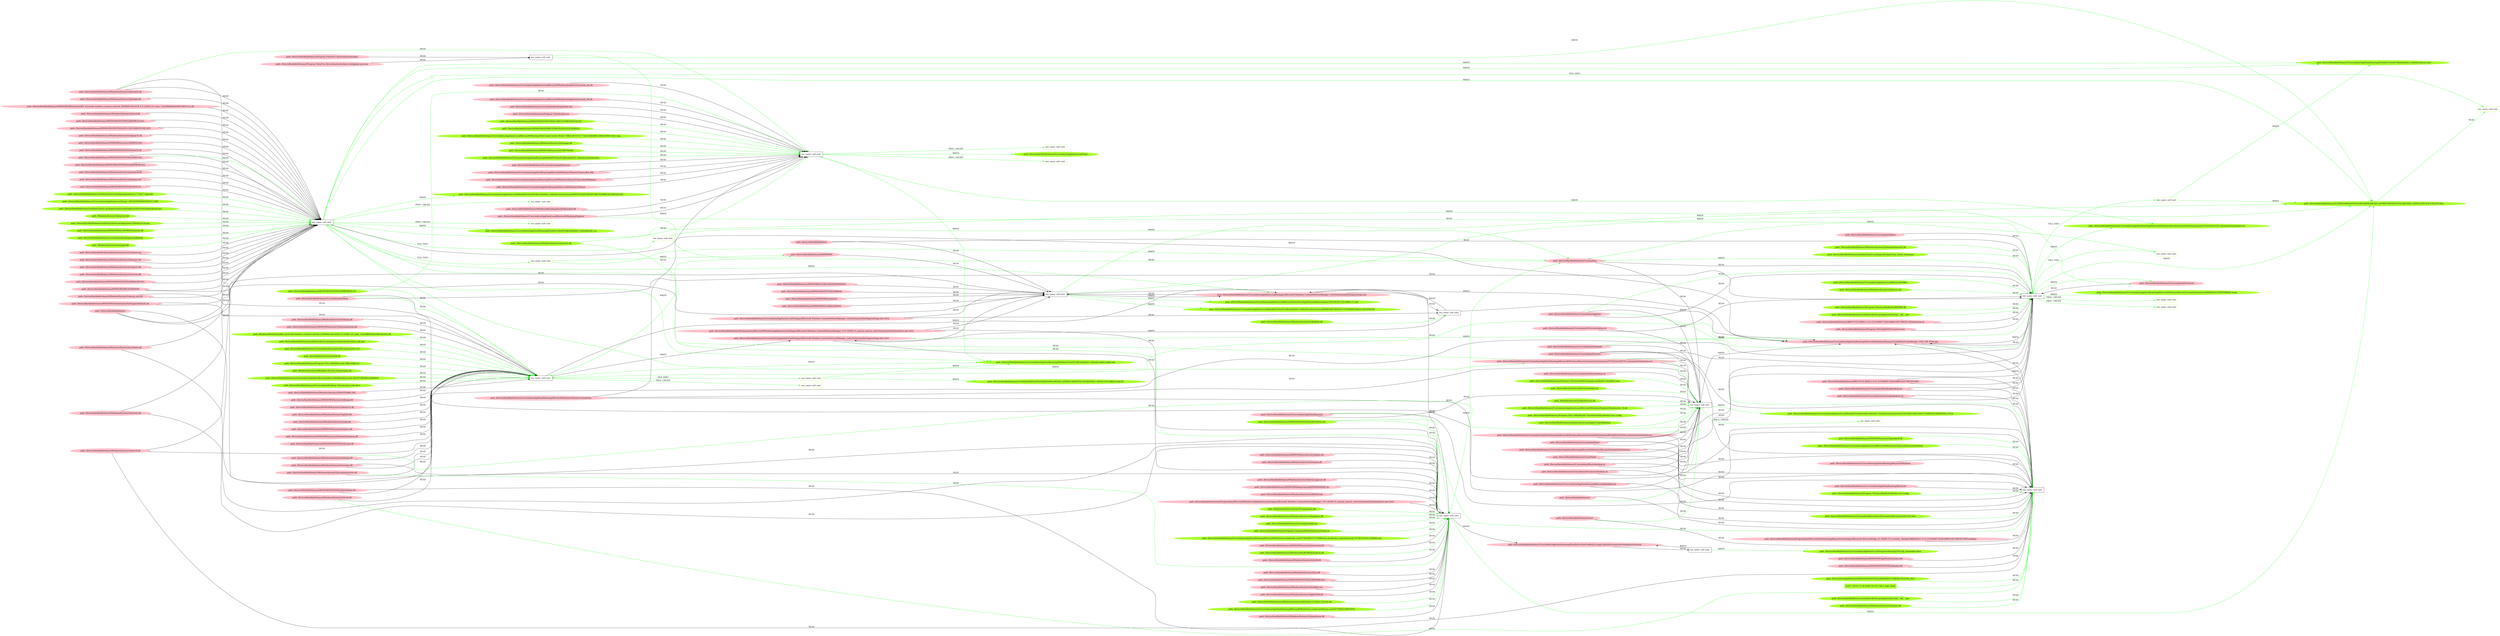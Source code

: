 digraph {
	rankdir=LR
	115 [label="exe_name: null cmd: " color=black shape=box style=solid]
	374 [label="exe_name: null cmd: " color=greenyellow shape=box style=solid]
	115 -> 374 [label=FILE_EXEC color=green]
	99 [label="exe_name: null cmd: " color=black shape=box style=solid]
	408 [label="exe_name: null cmd: " color=greenyellow shape=box style=solid]
	99 -> 408 [label=FILE_EXEC color=green]
	99 [label="exe_name: null cmd: " color=black shape=box style=solid]
	416 [label="exe_name: null cmd: " color=greenyellow shape=box style=solid]
	99 -> 416 [label=FILE_EXEC color=green]
	99 [label="exe_name: null cmd: " color=black shape=box style=solid]
	427 [label="exe_name: null cmd: " color=greenyellow shape=box style=solid]
	99 -> 427 [label=FILE_EXEC color=green]
	100 [label="exe_name: null cmd: " color=black shape=box style=solid]
	457 [label="exe_name: null cmd: " color=greenyellow shape=box style=solid]
	100 -> 457 [label=FILE_EXEC color=green]
	100 [label="exe_name: null cmd: " color=black shape=box style=solid]
	463 [label="exe_name: null cmd: " color=greenyellow shape=box style=solid]
	100 -> 463 [label=FILE_EXEC color=green]
	323 [label="path: /Device/HarddiskVolume2/Users/admin/AppData/Roaming/Mozilla/Firefox/Profiles/j1y1apqs.default/sessionstore-backups/recovery.js" color=pink shape=oval style=filled]
	128 [label="exe_name: null cmd: " color=black shape=box style=solid]
	323 -> 128 [label=READ color=black]
	128 [label="exe_name: null cmd: " color=black shape=box style=solid]
	323 [label="path: /Device/HarddiskVolume2/Users/admin/AppData/Roaming/Mozilla/Firefox/Profiles/j1y1apqs.default/sessionstore-backups/recovery.js" color=pink shape=oval style=filled]
	128 -> 323 [label=WRITE color=black]
	97 [label="exe_name: null cmd: " color=black shape=box style=solid]
	323 [label="path: /Device/HarddiskVolume2/Users/admin/AppData/Roaming/Mozilla/Firefox/Profiles/j1y1apqs.default/sessionstore-backups/recovery.js" color=pink shape=oval style=filled]
	97 -> 323 [label=WRITE color=black]
	78 [label="path: /Device/HarddiskVolume2/Program Files/Five Directions/Acuity/data" color=pink shape=oval style=filled]
	113 [label="exe_name: null cmd: " color=black shape=box style=solid]
	78 -> 113 [label=READ color=black]
	76 [label="path: /Device/HarddiskVolume2/Program Files/Five Directions/Acuity/data/.winlogbeat.yml.new" color=pink shape=oval style=filled]
	113 [label="exe_name: null cmd: " color=black shape=box style=solid]
	76 -> 113 [label=READ color=black]
	300 [label="path: /Device/HarddiskVolume2/Users/admin/AppData/Roaming/Microsoft/Windows/Themes/CachedFiles/CachedImage_1024_768_POS4.jpg" color=pink shape=oval style=filled]
	115 [label="exe_name: null cmd: " color=black shape=box style=solid]
	300 -> 115 [label=READ color=green]
	83 [label="path: /Device/HarddiskVolume2/Users/admin/AppData/Roaming/Microsoft/Windows/Themes/Transcoded_000" color=pink shape=oval style=filled]
	0 [label="exe_name: null cmd: " color=black shape=box style=solid]
	83 -> 0 [label=READ color=black]
	34 [label="path: /Device/HarddiskVolume2/Users/admin/AppData/Roaming/Microsoft/Windows/Themes/TranscodedWallpaper" color=pink shape=oval style=filled]
	0 [label="exe_name: null cmd: " color=black shape=box style=solid]
	34 -> 0 [label=READ color=black]
	326 [label="path: /Device/HarddiskVolume2/Users/admin/AppData/Roaming/Microsoft/Windows/Themes" color=pink shape=oval style=filled]
	0 [label="exe_name: null cmd: " color=black shape=box style=solid]
	326 -> 0 [label=READ color=black]
	193 [label="path: /Device/HarddiskVolume2/Users/admin/AppData" color=pink shape=oval style=filled]
	100 [label="exe_name: null cmd: " color=black shape=box style=solid]
	193 -> 100 [label=READ color=black]
	193 [label="path: /Device/HarddiskVolume2/Users/admin/AppData" color=pink shape=oval style=filled]
	100 [label="exe_name: null cmd: " color=black shape=box style=solid]
	193 -> 100 [label=READ color=green]
	297 [label="path: /Device/HarddiskVolume2/Users/admin" color=pink shape=oval style=filled]
	100 [label="exe_name: null cmd: " color=black shape=box style=solid]
	297 -> 100 [label=READ color=black]
	297 [label="path: /Device/HarddiskVolume2/Users/admin" color=pink shape=oval style=filled]
	115 [label="exe_name: null cmd: " color=black shape=box style=solid]
	297 -> 115 [label=READ color=green]
	285 [label="path: /Device/HarddiskVolume2/Windows/Branding/BaseBrd/basebrd.dll" color=pink shape=oval style=filled]
	0 [label="exe_name: null cmd: " color=black shape=box style=solid]
	285 -> 0 [label=READ color=black]
	205 [label="path: /Device/HarddiskVolume2/$RECYCLE.BIN/S-1-5-21-231540947-922634896-4161786520-1004" color=pink shape=oval style=filled]
	100 [label="exe_name: null cmd: " color=black shape=box style=solid]
	205 -> 100 [label=READ color=black]
	245 [label="path: /Device/HarddiskVolume2/$RECYCLE.BIN/S-1-5-21-231540947-922634896-4161786520-1004/desktop.ini" color=pink shape=oval style=filled]
	100 [label="exe_name: null cmd: " color=black shape=box style=solid]
	245 -> 100 [label=READ color=black]
	300 [label="path: /Device/HarddiskVolume2/Users/admin/AppData/Roaming/Microsoft/Windows/Themes/CachedFiles/CachedImage_1024_768_POS4.jpg" color=pink shape=oval style=filled]
	100 [label="exe_name: null cmd: " color=black shape=box style=solid]
	300 -> 100 [label=READ color=black]
	196 [label="path: /Device/HarddiskVolume2/Users/admin/AppData/Roaming/Microsoft/Windows/Recent/AutomaticDestinations/f01b4d95cf55d32a.automaticDestinations-ms" color=pink shape=oval style=filled]
	100 [label="exe_name: null cmd: " color=black shape=box style=solid]
	196 -> 100 [label=READ color=black]
	337 [label="path: /Device/HarddiskVolume2/Program Files/TightVNC/tvnserver.exe" color=pink shape=oval style=filled]
	100 [label="exe_name: null cmd: " color=black shape=box style=solid]
	337 -> 100 [label=READ color=black]
	100 [label="exe_name: null cmd: " color=black shape=box style=solid]
	300 [label="path: /Device/HarddiskVolume2/Users/admin/AppData/Roaming/Microsoft/Windows/Themes/CachedFiles/CachedImage_1024_768_POS4.jpg" color=pink shape=oval style=filled]
	100 -> 300 [label=WRITE color=black]
	297 [label="path: /Device/HarddiskVolume2/Users/admin" color=pink shape=oval style=filled]
	101 [label="exe_name: null cmd: " color=black shape=box style=solid]
	297 -> 101 [label=READ color=black]
	193 [label="path: /Device/HarddiskVolume2/Users/admin/AppData" color=pink shape=oval style=filled]
	101 [label="exe_name: null cmd: " color=black shape=box style=solid]
	193 -> 101 [label=READ color=black]
	290 [label="path: /Device/HarddiskVolume2/Users/admin/AppData/Roaming" color=pink shape=oval style=filled]
	101 [label="exe_name: null cmd: " color=black shape=box style=solid]
	290 -> 101 [label=READ color=black]
	253 [label="path: /Device/HarddiskVolume2/Users/admin/AppData/Roaming/Microsoft/desktop.ini" color=pink shape=oval style=filled]
	101 [label="exe_name: null cmd: " color=black shape=box style=solid]
	253 -> 101 [label=READ color=black]
	286 [label="path: /Device/HarddiskVolume2/Users/admin/AppData/Roaming/Microsoft/Windows/Themes/CachedFiles" color=pink shape=oval style=filled]
	101 [label="exe_name: null cmd: " color=black shape=box style=solid]
	286 -> 101 [label=READ color=black]
	256 [label="path: /Device/HarddiskVolume2/Users/Public" color=pink shape=oval style=filled]
	101 [label="exe_name: null cmd: " color=black shape=box style=solid]
	256 -> 101 [label=READ color=black]
	196 [label="path: /Device/HarddiskVolume2/Users/admin/AppData/Roaming/Microsoft/Windows/Recent/AutomaticDestinations/f01b4d95cf55d32a.automaticDestinations-ms" color=pink shape=oval style=filled]
	101 [label="exe_name: null cmd: " color=black shape=box style=solid]
	196 -> 101 [label=READ color=black]
	208 [label="path: /Device/HarddiskVolume2/Users/admin/AppData/Roaming/Microsoft/Windows/Recent/AutomaticDestinations" color=pink shape=oval style=filled]
	101 [label="exe_name: null cmd: " color=black shape=box style=solid]
	208 -> 101 [label=READ color=black]
	216 [label="path: /Device/HarddiskVolume2/Users/admin/Downloads" color=pink shape=oval style=filled]
	100 [label="exe_name: null cmd: " color=black shape=box style=solid]
	216 -> 100 [label=READ color=green]
	216 [label="path: /Device/HarddiskVolume2/Users/admin/Downloads" color=pink shape=oval style=filled]
	101 [label="exe_name: null cmd: " color=black shape=box style=solid]
	216 -> 101 [label=READ color=black]
	263 [label="path: /Device/HarddiskVolume2/Users/admin/Videos/desktop.ini" color=pink shape=oval style=filled]
	101 [label="exe_name: null cmd: " color=black shape=box style=solid]
	263 -> 101 [label=READ color=black]
	179 [label="path: /Device/HarddiskVolume2/Users/admin/Music" color=pink shape=oval style=filled]
	101 [label="exe_name: null cmd: " color=black shape=box style=solid]
	179 -> 101 [label=READ color=black]
	220 [label="path: /Device/HarddiskVolume2/Users/admin/Music/desktop.ini" color=pink shape=oval style=filled]
	101 [label="exe_name: null cmd: " color=black shape=box style=solid]
	220 -> 101 [label=READ color=black]
	182 [label="path: /Device/HarddiskVolume2/Users/admin/Pictures" color=pink shape=oval style=filled]
	101 [label="exe_name: null cmd: " color=black shape=box style=solid]
	182 -> 101 [label=READ color=black]
	314 [label="path: /Device/HarddiskVolume2/Users/admin/Pictures/desktop.ini" color=pink shape=oval style=filled]
	101 [label="exe_name: null cmd: " color=black shape=box style=solid]
	314 -> 101 [label=READ color=black]
	279 [label="path: /Device/HarddiskVolume2/Users/admin/Documents/desktop.ini" color=pink shape=oval style=filled]
	101 [label="exe_name: null cmd: " color=black shape=box style=solid]
	279 -> 101 [label=READ color=black]
	350 [label="path: /Device/HarddiskVolume2/Users/admin/AppData/Roaming/Microsoft/Windows/Recent/AutomaticDestinations/5f7b5f1e01b83767.automaticDestinations-ms" color=pink shape=oval style=filled]
	101 [label="exe_name: null cmd: " color=black shape=box style=solid]
	350 -> 101 [label=READ color=black]
	101 [label="exe_name: null cmd: " color=black shape=box style=solid]
	300 [label="path: /Device/HarddiskVolume2/Users/admin/AppData/Roaming/Microsoft/Windows/Themes/CachedFiles/CachedImage_1024_768_POS4.jpg" color=pink shape=oval style=filled]
	101 -> 300 [label=WRITE color=black]
	98 [label="exe_name: null cmd: " color=black shape=box style=solid]
	300 [label="path: /Device/HarddiskVolume2/Users/admin/AppData/Roaming/Microsoft/Windows/Themes/CachedFiles/CachedImage_1024_768_POS4.jpg" color=pink shape=oval style=filled]
	98 -> 300 [label=WRITE color=black]
	114 [label="path: /Device/HarddiskVolume2/ProgramData/Microsoft/Windows/AppRepository/Packages/Microsoft.MicrosoftEdge_41.16299.15.0_neutral__8wekyb3d8bbwe/S-1-5-21-231540947-922634896-4161786520-1004.pckgdep" color=pink shape=oval style=filled]
	117 [label="exe_name: null cmd: " color=black shape=box style=solid]
	114 -> 117 [label=READ color=black]
	138 [label="path: /Device/HarddiskVolume2/WINDOWS/AppPatch/sysmain.sdb" color=pink shape=oval style=filled]
	117 [label="exe_name: null cmd: " color=black shape=box style=solid]
	138 -> 117 [label=READ color=black]
	7 [label="path: /Device/HarddiskVolume2/WINDOWS/SYSTEM32/ploptin.dll" color=pink shape=oval style=filled]
	117 [label="exe_name: null cmd: " color=black shape=box style=solid]
	7 -> 117 [label=READ color=black]
	187 [label="path: /Device/HarddiskVolume2/WINDOWS/SYSTEM32/kernelbase.dll" color=pink shape=oval style=filled]
	117 [label="exe_name: null cmd: " color=black shape=box style=solid]
	187 -> 117 [label=READ color=black]
	274 [label="path: /Device/HarddiskVolume1" color=pink shape=oval style=filled]
	98 [label="exe_name: null cmd: " color=black shape=box style=solid]
	274 -> 98 [label=READ color=black]
	353 [label="path: /Device/HarddiskVolume4" color=pink shape=oval style=filled]
	98 [label="exe_name: null cmd: " color=black shape=box style=solid]
	353 -> 98 [label=READ color=black]
	175 [label="path: /Device/HarddiskVolume2/WINDOWS/system32" color=pink shape=oval style=filled]
	98 [label="exe_name: null cmd: " color=black shape=box style=solid]
	175 -> 98 [label=READ color=black]
	346 [label="path: /Device/HarddiskVolume2/WINDOWS" color=pink shape=oval style=filled]
	98 [label="exe_name: null cmd: " color=black shape=box style=solid]
	346 -> 98 [label=READ color=black]
	31 [label="path: /Device/HarddiskVolume2/Windows/System32/HOSTNAME.EXE" color=pink shape=oval style=filled]
	115 [label="exe_name: null cmd: " color=black shape=box style=solid]
	31 -> 115 [label=READ color=black]
	75 [label="path: /Device/HarddiskVolume2/WINDOWS/system32/mswsock.dll" color=pink shape=oval style=filled]
	97 [label="exe_name: null cmd: " color=black shape=box style=solid]
	75 -> 97 [label=READ color=black]
	172 [label="path: /Device/HarddiskVolume2/Windows/System32/sechost.dll" color=pink shape=oval style=filled]
	97 [label="exe_name: null cmd: " color=black shape=box style=solid]
	172 -> 97 [label=READ color=black]
	187 [label="path: /Device/HarddiskVolume2/WINDOWS/SYSTEM32/kernelbase.dll" color=pink shape=oval style=filled]
	115 [label="exe_name: null cmd: " color=black shape=box style=solid]
	187 -> 115 [label=READ color=black]
	190 [label="path: /Device/HarddiskVolume2/Windows/System32/rpcrt4.dll" color=pink shape=oval style=filled]
	115 [label="exe_name: null cmd: " color=black shape=box style=solid]
	190 -> 115 [label=READ color=black]
	235 [label="path: /Device/HarddiskVolume2/Windows/System32/kernel32.dll" color=pink shape=oval style=filled]
	97 [label="exe_name: null cmd: " color=black shape=box style=solid]
	235 -> 97 [label=READ color=black]
	342 [label="path: /Device/HarddiskVolume2/Windows/System32/ntdll.dll" color=pink shape=oval style=filled]
	97 [label="exe_name: null cmd: " color=black shape=box style=solid]
	342 -> 97 [label=READ color=black]
	53 [label="path: /Device/HarddiskVolume2/WINDOWS/System32/dnsapi.dll" color=pink shape=oval style=filled]
	115 [label="exe_name: null cmd: " color=black shape=box style=solid]
	53 -> 115 [label=READ color=black]
	60 [label="path: /Device/HarddiskVolume2/Windows/System32/nsi.dll" color=pink shape=oval style=filled]
	97 [label="exe_name: null cmd: " color=black shape=box style=solid]
	60 -> 97 [label=READ color=black]
	73 [label="path: /Device/HarddiskVolume2/WINDOWS/SYSTEM32/WINRNR.DLL" color=pink shape=oval style=filled]
	97 [label="exe_name: null cmd: " color=black shape=box style=solid]
	73 -> 97 [label=READ color=black]
	91 [label="path: /Device/HarddiskVolume2/WINDOWS/GLOBALIZATION" color=pink shape=oval style=filled]
	98 [label="exe_name: null cmd: " color=black shape=box style=solid]
	91 -> 98 [label=READ color=black]
	109 [label="path: /Device/HarddiskVolume2/WINDOWS/GLOBALIZATION/SORTING" color=pink shape=oval style=filled]
	98 [label="exe_name: null cmd: " color=black shape=box style=solid]
	109 -> 98 [label=READ color=black]
	332 [label="path: /Device/HarddiskVolume2/WINDOWS/REGISTRATION" color=pink shape=oval style=filled]
	98 [label="exe_name: null cmd: " color=black shape=box style=solid]
	332 -> 98 [label=READ color=black]
	111 [label="path: /Device/HarddiskVolume2/WINDOWS/SYSTEM32/WBEM" color=pink shape=oval style=filled]
	98 [label="exe_name: null cmd: " color=black shape=box style=solid]
	111 -> 98 [label=READ color=black]
	367 [label="path: /Device/HarddiskVolume2/WINDOWS/SYSTEM32/WBEM/EN-US" color=greenyellow shape=oval style=filled]
	115 [label="exe_name: null cmd: " color=black shape=box style=solid]
	367 -> 115 [label=READ color=green]
	37 [label="path: /Device/HarddiskVolume2/Windows/System32/tasklist.exe" color=pink shape=oval style=filled]
	97 [label="exe_name: null cmd: " color=black shape=box style=solid]
	37 -> 97 [label=READ color=black]
	172 [label="path: /Device/HarddiskVolume2/Windows/System32/sechost.dll" color=pink shape=oval style=filled]
	115 [label="exe_name: null cmd: " color=black shape=box style=solid]
	172 -> 115 [label=READ color=black]
	190 [label="path: /Device/HarddiskVolume2/Windows/System32/rpcrt4.dll" color=pink shape=oval style=filled]
	97 [label="exe_name: null cmd: " color=black shape=box style=solid]
	190 -> 97 [label=READ color=black]
	402 [label="path: /Device/HarddiskVolume2/Windows/System32/user32.dll" color=greenyellow shape=oval style=filled]
	0 [label="exe_name: null cmd: " color=black shape=box style=solid]
	402 -> 0 [label=READ color=green]
	16 [label="path: /Device/HarddiskVolume2/WINDOWS/system32/oleaut32.dll" color=pink shape=oval style=filled]
	115 [label="exe_name: null cmd: " color=black shape=box style=solid]
	16 -> 115 [label=READ color=black]
	237 [label="path: /Device/HarddiskVolume2/Windows/System32/msvcp_win.dll" color=pink shape=oval style=filled]
	115 [label="exe_name: null cmd: " color=black shape=box style=solid]
	237 -> 115 [label=READ color=black]
	267 [label="path: /Device/HarddiskVolume2/Windows/System32/gdi32full.dll" color=pink shape=oval style=filled]
	97 [label="exe_name: null cmd: " color=black shape=box style=solid]
	267 -> 97 [label=READ color=black]
	320 [label="path: /Device/HarddiskVolume2/Windows/System32/ucrtbase.dll" color=pink shape=oval style=filled]
	97 [label="exe_name: null cmd: " color=black shape=box style=solid]
	320 -> 97 [label=READ color=black]
	330 [label="path: /Device/HarddiskVolume2/Windows/System32/win32u.dll" color=pink shape=oval style=filled]
	97 [label="exe_name: null cmd: " color=black shape=box style=solid]
	330 -> 97 [label=READ color=black]
	339 [label="path: /Device/HarddiskVolume2/Windows/System32/gdi32.dll" color=pink shape=oval style=filled]
	115 [label="exe_name: null cmd: " color=black shape=box style=solid]
	339 -> 115 [label=READ color=black]
	36 [label="path: /Device/HarddiskVolume2/Windows/System32/mpr.dll" color=pink shape=oval style=filled]
	115 [label="exe_name: null cmd: " color=black shape=box style=solid]
	36 -> 115 [label=READ color=black]
	40 [label="path: /Device/HarddiskVolume2/Windows/System32/framedynos.dll" color=pink shape=oval style=filled]
	97 [label="exe_name: null cmd: " color=black shape=box style=solid]
	40 -> 97 [label=READ color=black]
	234 [label="path: /Device/HarddiskVolume2/WINDOWS/system32/combase.dll" color=pink shape=oval style=filled]
	97 [label="exe_name: null cmd: " color=black shape=box style=solid]
	234 -> 97 [label=READ color=black]
	252 [label="path: /Device/HarddiskVolume2/Windows/System32/shlwapi.dll" color=pink shape=oval style=filled]
	115 [label="exe_name: null cmd: " color=black shape=box style=solid]
	252 -> 115 [label=READ color=black]
	334 [label="path: /Device/HarddiskVolume2/Windows/System32/bcryptprimitives.dll" color=pink shape=oval style=filled]
	115 [label="exe_name: null cmd: " color=black shape=box style=solid]
	334 -> 115 [label=READ color=black]
	147 [label="path: /Device/HarddiskVolume2/Windows/System32/srvcli.dll" color=pink shape=oval style=filled]
	115 [label="exe_name: null cmd: " color=black shape=box style=solid]
	147 -> 115 [label=READ color=black]
	69 [label="path: /Device/HarddiskVolume2/WINDOWS/system32/rpcss.dll" color=pink shape=oval style=filled]
	115 [label="exe_name: null cmd: " color=black shape=box style=solid]
	69 -> 115 [label=READ color=black]
	161 [label="path: /Device/HarddiskVolume2/WINDOWS/Globalization/Sorting/sortdefault.nls" color=pink shape=oval style=filled]
	115 [label="exe_name: null cmd: " color=black shape=box style=solid]
	161 -> 115 [label=READ color=black]
	282 [label="path: /Device/HarddiskVolume2/Windows/System32/sspicli.dll" color=pink shape=oval style=filled]
	97 [label="exe_name: null cmd: " color=black shape=box style=solid]
	282 -> 97 [label=READ color=black]
	92 [label="path: /Device/HarddiskVolume2/Windows/System32/kernel.appcore.dll" color=pink shape=oval style=filled]
	97 [label="exe_name: null cmd: " color=black shape=box style=solid]
	92 -> 97 [label=READ color=black]
	5 [label="path: /Device/HarddiskVolume2/WINDOWS/system32/wbem/wbemprox.dll" color=pink shape=oval style=filled]
	115 [label="exe_name: null cmd: " color=black shape=box style=solid]
	5 -> 115 [label=READ color=black]
	33 [label="path: /Device/HarddiskVolume2/WINDOWS/SYSTEM32/bcrypt.dll" color=pink shape=oval style=filled]
	115 [label="exe_name: null cmd: " color=black shape=box style=solid]
	33 -> 115 [label=READ color=black]
	55 [label="path: /Device/HarddiskVolume2/Windows/System32/clbcatq.dll" color=pink shape=oval style=filled]
	115 [label="exe_name: null cmd: " color=black shape=box style=solid]
	55 -> 115 [label=READ color=black]
	270 [label="path: /Device/HarddiskVolume2/WINDOWS/Registration/R00000000000d.clb" color=pink shape=oval style=filled]
	97 [label="exe_name: null cmd: " color=black shape=box style=solid]
	270 -> 97 [label=READ color=black]
	8 [label="path: /Device/HarddiskVolume2/WINDOWS/system32/wbem/wmiutils.dll" color=pink shape=oval style=filled]
	115 [label="exe_name: null cmd: " color=black shape=box style=solid]
	8 -> 115 [label=READ color=black]
	343 [label="path: /Device/HarddiskVolume2/Windows/System32/WINSTA.dll" color=pink shape=oval style=filled]
	97 [label="exe_name: null cmd: " color=black shape=box style=solid]
	343 -> 97 [label=READ color=black]
	386 [label="path: /Device/HarddiskVolume2/WINDOWS/SYSTEM32/WBEM/EN-US/WMIUTILS.DLL.MUI" color=greenyellow shape=oval style=filled]
	117 [label="exe_name: null cmd: " color=black shape=box style=solid]
	386 -> 117 [label=READ color=green]
	347 [label="path: /Device/HarddiskVolume2/ProgramData/Microsoft/Windows/AppRepository/Packages/Microsoft.Windows.ContentDeliveryManager_10.0.16299.15_neutral_neutral_cw5n1h2txyewy/ActivationStore.dat.LOG1" color=pink shape=oval style=filled]
	97 [label="exe_name: null cmd: " color=black shape=box style=solid]
	347 -> 97 [label=READ color=black]
	177 [label="path: /Device/HarddiskVolume2/ProgramData/Microsoft/Windows/AppRepository/Packages/Microsoft.Windows.ContentDeliveryManager_10.0.16299.15_neutral_neutral_cw5n1h2txyewy/ActivationStore.dat.LOG2" color=pink shape=oval style=filled]
	97 [label="exe_name: null cmd: " color=black shape=box style=solid]
	177 -> 97 [label=READ color=black]
	223 [label="path: /Device/HarddiskVolume2/Users/admin/AppData/Local/Packages/Microsoft.Windows.ContentDeliveryManager_cw5n1h2txyewy/Settings/settings.dat.LOG1" color=pink shape=oval style=filled]
	97 [label="exe_name: null cmd: " color=black shape=box style=solid]
	223 -> 97 [label=READ color=black]
	163 [label="path: /Device/HarddiskVolume2/Users/admin/AppData/Local/Packages/Microsoft.Windows.ContentDeliveryManager_cw5n1h2txyewy/Settings/settings.dat" color=pink shape=oval style=filled]
	97 [label="exe_name: null cmd: " color=black shape=box style=solid]
	163 -> 97 [label=READ color=black]
	413 [label="path: /Windows/System32/esentprf.dll" color=greenyellow shape=oval style=filled]
	99 [label="exe_name: null cmd: " color=black shape=box style=solid]
	413 -> 99 [label=READ color=green]
	115 [label="exe_name: null cmd: " color=black shape=box style=solid]
	223 [label="path: /Device/HarddiskVolume2/Users/admin/AppData/Local/Packages/Microsoft.Windows.ContentDeliveryManager_cw5n1h2txyewy/Settings/settings.dat.LOG1" color=pink shape=oval style=filled]
	115 -> 223 [label=WRITE color=black]
	100 [label="exe_name: null cmd: " color=black shape=box style=solid]
	223 [label="path: /Device/HarddiskVolume2/Users/admin/AppData/Local/Packages/Microsoft.Windows.ContentDeliveryManager_cw5n1h2txyewy/Settings/settings.dat.LOG1" color=pink shape=oval style=filled]
	100 -> 223 [label=WRITE color=green]
	115 [label="exe_name: null cmd: " color=black shape=box style=solid]
	163 [label="path: /Device/HarddiskVolume2/Users/admin/AppData/Local/Packages/Microsoft.Windows.ContentDeliveryManager_cw5n1h2txyewy/Settings/settings.dat" color=pink shape=oval style=filled]
	115 -> 163 [label=WRITE color=black]
	347 [label="path: /Device/HarddiskVolume2/ProgramData/Microsoft/Windows/AppRepository/Packages/Microsoft.Windows.ContentDeliveryManager_10.0.16299.15_neutral_neutral_cw5n1h2txyewy/ActivationStore.dat.LOG1" color=pink shape=oval style=filled]
	98 [label="exe_name: null cmd: " color=black shape=box style=solid]
	347 -> 98 [label=READ color=black]
	223 [label="path: /Device/HarddiskVolume2/Users/admin/AppData/Local/Packages/Microsoft.Windows.ContentDeliveryManager_cw5n1h2txyewy/Settings/settings.dat.LOG1" color=pink shape=oval style=filled]
	98 [label="exe_name: null cmd: " color=black shape=box style=solid]
	223 -> 98 [label=READ color=black]
	98 [label="exe_name: null cmd: " color=black shape=box style=solid]
	163 [label="path: /Device/HarddiskVolume2/Users/admin/AppData/Local/Packages/Microsoft.Windows.ContentDeliveryManager_cw5n1h2txyewy/Settings/settings.dat" color=pink shape=oval style=filled]
	98 -> 163 [label=WRITE color=black]
	163 [label="path: /Device/HarddiskVolume2/Users/admin/AppData/Local/Packages/Microsoft.Windows.ContentDeliveryManager_cw5n1h2txyewy/Settings/settings.dat" color=pink shape=oval style=filled]
	98 [label="exe_name: null cmd: " color=black shape=box style=solid]
	163 -> 98 [label=READ color=black]
	248 [label="path: /Device/HarddiskVolume2/Users/admin/AppData/Local/Packages/Microsoft.Windows.ContentDeliveryManager_cw5n1h2txyewy/Settings/settings.dat.LOG2" color=pink shape=oval style=filled]
	98 [label="exe_name: null cmd: " color=black shape=box style=solid]
	248 -> 98 [label=READ color=black]
	353 [label="path: /Device/HarddiskVolume4" color=pink shape=oval style=filled]
	100 [label="exe_name: null cmd: " color=black shape=box style=solid]
	353 -> 100 [label=READ color=black]
	274 [label="path: /Device/HarddiskVolume1" color=pink shape=oval style=filled]
	100 [label="exe_name: null cmd: " color=black shape=box style=solid]
	274 -> 100 [label=READ color=black]
	116 [label="exe_name: null cmd: " color=black shape=box style=solid]
	223 [label="path: /Device/HarddiskVolume2/Users/admin/AppData/Local/Packages/Microsoft.Windows.ContentDeliveryManager_cw5n1h2txyewy/Settings/settings.dat.LOG1" color=pink shape=oval style=filled]
	116 -> 223 [label=WRITE color=black]
	116 [label="exe_name: null cmd: " color=black shape=box style=solid]
	163 [label="path: /Device/HarddiskVolume2/Users/admin/AppData/Local/Packages/Microsoft.Windows.ContentDeliveryManager_cw5n1h2txyewy/Settings/settings.dat" color=pink shape=oval style=filled]
	116 -> 163 [label=WRITE color=black]
	99 [label="exe_name: null cmd: " color=black shape=box style=solid]
	163 [label="path: /Device/HarddiskVolume2/Users/admin/AppData/Local/Packages/Microsoft.Windows.ContentDeliveryManager_cw5n1h2txyewy/Settings/settings.dat" color=pink shape=oval style=filled]
	99 -> 163 [label=WRITE color=green]
	163 [label="path: /Device/HarddiskVolume2/Users/admin/AppData/Local/Packages/Microsoft.Windows.ContentDeliveryManager_cw5n1h2txyewy/Settings/settings.dat" color=pink shape=oval style=filled]
	116 [label="exe_name: null cmd: " color=black shape=box style=solid]
	163 -> 116 [label=READ color=black]
	248 [label="path: /Device/HarddiskVolume2/Users/admin/AppData/Local/Packages/Microsoft.Windows.ContentDeliveryManager_cw5n1h2txyewy/Settings/settings.dat.LOG2" color=pink shape=oval style=filled]
	116 [label="exe_name: null cmd: " color=black shape=box style=solid]
	248 -> 116 [label=READ color=black]
	277 [label="path: /Device/HarddiskVolume2/Users/admin/Desktop" color=pink shape=oval style=filled]
	115 [label="exe_name: null cmd: " color=black shape=box style=solid]
	277 -> 115 [label=READ color=green]
	277 [label="path: /Device/HarddiskVolume2/Users/admin/Desktop" color=pink shape=oval style=filled]
	100 [label="exe_name: null cmd: " color=black shape=box style=solid]
	277 -> 100 [label=READ color=black]
	185 [label="path: /Device/HarddiskVolume2/Users/admin/Desktop/desktop.ini" color=pink shape=oval style=filled]
	100 [label="exe_name: null cmd: " color=black shape=box style=solid]
	185 -> 100 [label=READ color=black]
	199 [label="path: /Device/HarddiskVolume2/Users/admin/Downloads/desktop.ini" color=pink shape=oval style=filled]
	100 [label="exe_name: null cmd: " color=black shape=box style=solid]
	199 -> 100 [label=READ color=black]
	158 [label="path: /Device/HarddiskVolume2/Users/admin/Videos" color=pink shape=oval style=filled]
	100 [label="exe_name: null cmd: " color=black shape=box style=solid]
	158 -> 100 [label=READ color=black]
	179 [label="path: /Device/HarddiskVolume2/Users/admin/Music" color=pink shape=oval style=filled]
	100 [label="exe_name: null cmd: " color=black shape=box style=solid]
	179 -> 100 [label=READ color=black]
	182 [label="path: /Device/HarddiskVolume2/Users/admin/Pictures" color=pink shape=oval style=filled]
	100 [label="exe_name: null cmd: " color=black shape=box style=solid]
	182 -> 100 [label=READ color=black]
	314 [label="path: /Device/HarddiskVolume2/Users/admin/Pictures/desktop.ini" color=pink shape=oval style=filled]
	100 [label="exe_name: null cmd: " color=black shape=box style=solid]
	314 -> 100 [label=READ color=black]
	219 [label="path: /Device/HarddiskVolume2/Users/admin/Documents" color=pink shape=oval style=filled]
	100 [label="exe_name: null cmd: " color=black shape=box style=solid]
	219 -> 100 [label=READ color=black]
	134 [label="path: /Device/HarddiskVolume2/windows/system32/consent.exe" color=pink shape=oval style=filled]
	99 [label="exe_name: null cmd: " color=black shape=box style=solid]
	134 -> 99 [label=READ color=black]
	235 [label="path: /Device/HarddiskVolume2/Windows/System32/kernel32.dll" color=pink shape=oval style=filled]
	99 [label="exe_name: null cmd: " color=black shape=box style=solid]
	235 -> 99 [label=READ color=black]
	237 [label="path: /Device/HarddiskVolume2/Windows/System32/msvcp_win.dll" color=pink shape=oval style=filled]
	99 [label="exe_name: null cmd: " color=black shape=box style=solid]
	237 -> 99 [label=READ color=black]
	320 [label="path: /Device/HarddiskVolume2/Windows/System32/ucrtbase.dll" color=pink shape=oval style=filled]
	99 [label="exe_name: null cmd: " color=black shape=box style=solid]
	320 -> 99 [label=READ color=black]
	330 [label="path: /Device/HarddiskVolume2/Windows/System32/win32u.dll" color=pink shape=oval style=filled]
	99 [label="exe_name: null cmd: " color=black shape=box style=solid]
	330 -> 99 [label=READ color=black]
	146 [label="path: /Device/HarddiskVolume2/Windows/System32/msasn1.dll" color=pink shape=oval style=filled]
	99 [label="exe_name: null cmd: " color=black shape=box style=solid]
	146 -> 99 [label=READ color=black]
	52 [label="path: /Device/HarddiskVolume2/Windows/System32/crypt32.dll" color=pink shape=oval style=filled]
	99 [label="exe_name: null cmd: " color=black shape=box style=solid]
	52 -> 99 [label=READ color=black]
	190 [label="path: /Device/HarddiskVolume2/Windows/System32/rpcrt4.dll" color=pink shape=oval style=filled]
	99 [label="exe_name: null cmd: " color=black shape=box style=solid]
	190 -> 99 [label=READ color=black]
	18 [label="path: /Device/HarddiskVolume2/Windows/System32/userenv.dll" color=pink shape=oval style=filled]
	99 [label="exe_name: null cmd: " color=black shape=box style=solid]
	18 -> 99 [label=READ color=black]
	2 [label="path: /Device/HarddiskVolume2/WINDOWS/SYSTEM32/WMSGAPI.DLL" color=pink shape=oval style=filled]
	99 [label="exe_name: null cmd: " color=black shape=box style=solid]
	2 -> 99 [label=READ color=black]
	150 [label="path: /Device/HarddiskVolume2/WINDOWS/SYSTEM32/AMSI.DLL" color=pink shape=oval style=filled]
	99 [label="exe_name: null cmd: " color=black shape=box style=solid]
	150 -> 99 [label=READ color=black]
	150 [label="path: /Device/HarddiskVolume2/WINDOWS/SYSTEM32/AMSI.DLL" color=pink shape=oval style=filled]
	99 [label="exe_name: null cmd: " color=black shape=box style=solid]
	150 -> 99 [label=READ color=green]
	107 [label="path: /Device/HarddiskVolume2/Windows/System32/profapi.dll" color=pink shape=oval style=filled]
	99 [label="exe_name: null cmd: " color=black shape=box style=solid]
	107 -> 99 [label=READ color=black]
	13 [label="path: /Device/HarddiskVolume2/WINDOWS/WinSxS/amd64_microsoft.windows.common-controls_6595b64144ccf1df_6.0.16299.125_none_15cbcf8893620c09/COMCTL32.dll" color=pink shape=oval style=filled]
	99 [label="exe_name: null cmd: " color=black shape=box style=solid]
	13 -> 99 [label=READ color=black]
	17 [label="path: /Device/HarddiskVolume2/Windows/System32/msctf.dll" color=pink shape=oval style=filled]
	99 [label="exe_name: null cmd: " color=black shape=box style=solid]
	17 -> 99 [label=READ color=black]
	39 [label="path: /Device/HarddiskVolume2/WINDOWS/SYSTEM32/MSIMG32.DLL" color=pink shape=oval style=filled]
	99 [label="exe_name: null cmd: " color=black shape=box style=solid]
	39 -> 99 [label=READ color=black]
	379 [label="path: /Device/HarddiskVolume2/WINDOWS/SYSTEM32/WTSAPI32.dll" color=greenyellow shape=oval style=filled]
	97 [label="exe_name: null cmd: " color=black shape=box style=solid]
	379 -> 97 [label=READ color=green]
	20 [label="path: /Device/HarddiskVolume2/WINDOWS/SYSTEM32/EN-US/CONSENT.EXE.MUI" color=pink shape=oval style=filled]
	99 [label="exe_name: null cmd: " color=black shape=box style=solid]
	20 -> 99 [label=READ color=black]
	54 [label="path: /Device/HarddiskVolume2/Windows/System32/cfgmgr32.dll" color=pink shape=oval style=filled]
	99 [label="exe_name: null cmd: " color=black shape=box style=solid]
	54 -> 99 [label=READ color=black]
	157 [label="path: /Device/HarddiskVolume2/WINDOWS/system32/IMM32.DLL" color=pink shape=oval style=filled]
	99 [label="exe_name: null cmd: " color=black shape=box style=solid]
	157 -> 99 [label=READ color=black]
	252 [label="path: /Device/HarddiskVolume2/Windows/System32/shlwapi.dll" color=pink shape=oval style=filled]
	101 [label="exe_name: null cmd: " color=black shape=box style=solid]
	252 -> 101 [label=READ color=green]
	356 [label="path: /Device/HarddiskVolume2/WINDOWS/SYSTEM32/ole32.dll" color=pink shape=oval style=filled]
	99 [label="exe_name: null cmd: " color=black shape=box style=solid]
	356 -> 99 [label=READ color=black]
	133 [label="path: /Device/HarddiskVolume2/WINDOWS/SYSTEM32/AMSIPROXY.DLL" color=pink shape=oval style=filled]
	99 [label="exe_name: null cmd: " color=black shape=box style=solid]
	133 -> 99 [label=READ color=black]
	153 [label="path: /Device/HarddiskVolume2/Windows/System32/powrprof.dll" color=pink shape=oval style=filled]
	99 [label="exe_name: null cmd: " color=black shape=box style=solid]
	153 -> 99 [label=READ color=black]
	161 [label="path: /Device/HarddiskVolume2/WINDOWS/Globalization/Sorting/sortdefault.nls" color=pink shape=oval style=filled]
	99 [label="exe_name: null cmd: " color=black shape=box style=solid]
	161 -> 99 [label=READ color=black]
	105 [label="path: /Device/HarddiskVolume2/Windows/System32/propsys.dll" color=pink shape=oval style=filled]
	99 [label="exe_name: null cmd: " color=black shape=box style=solid]
	105 -> 99 [label=READ color=black]
	116 [label="exe_name: null cmd: " color=black shape=box style=solid]
	300 [label="path: /Device/HarddiskVolume2/Users/admin/AppData/Roaming/Microsoft/Windows/Themes/CachedFiles/CachedImage_1024_768_POS4.jpg" color=pink shape=oval style=filled]
	116 -> 300 [label=WRITE color=black]
	81 [label="path: /Device/HarddiskVolume2/Users/admin/AppData/Local/Microsoft/Windows/Explorer" color=pink shape=oval style=filled]
	100 [label="exe_name: null cmd: " color=black shape=box style=solid]
	81 -> 100 [label=READ color=green]
	389 [label="path: /Device/HarddiskVolume2/Users/admin/AppData/Local/Microsoft/Windows/Explorer/IconCacheToDelete" color=greenyellow shape=oval style=filled]
	117 [label="exe_name: null cmd: " color=black shape=box style=solid]
	389 -> 117 [label=READ color=green]
	274 [label="path: /Device/HarddiskVolume1" color=pink shape=oval style=filled]
	99 [label="exe_name: null cmd: " color=black shape=box style=solid]
	274 -> 99 [label=READ color=black]
	332 [label="path: /Device/HarddiskVolume2/WINDOWS/REGISTRATION" color=pink shape=oval style=filled]
	99 [label="exe_name: null cmd: " color=black shape=box style=solid]
	332 -> 99 [label=READ color=black]
	57 [label="path: /Device/HarddiskVolume2/WINDOWS/SYSTEM32/EN-US" color=pink shape=oval style=filled]
	99 [label="exe_name: null cmd: " color=black shape=box style=solid]
	57 -> 99 [label=READ color=black]
	334 [label="path: /Device/HarddiskVolume2/Windows/System32/bcryptprimitives.dll" color=pink shape=oval style=filled]
	97 [label="exe_name: null cmd: " color=black shape=box style=solid]
	334 -> 97 [label=READ color=green]
	99 [label="exe_name: null cmd: " color=black shape=box style=solid]
	300 [label="path: /Device/HarddiskVolume2/Users/admin/AppData/Roaming/Microsoft/Windows/Themes/CachedFiles/CachedImage_1024_768_POS4.jpg" color=pink shape=oval style=filled]
	99 -> 300 [label=WRITE color=black]
	235 [label="path: /Device/HarddiskVolume2/Windows/System32/kernel32.dll" color=pink shape=oval style=filled]
	0 [label="exe_name: null cmd: " color=black shape=box style=solid]
	235 -> 0 [label=READ color=green]
	242 [label="path: /Device/HarddiskVolume2" color=pink shape=oval style=filled]
	117 [label="exe_name: null cmd: " color=black shape=box style=solid]
	242 -> 117 [label=READ color=black]
	272 [label="path: /Device/HarddiskVolume2/Users" color=pink shape=oval style=filled]
	117 [label="exe_name: null cmd: " color=black shape=box style=solid]
	272 -> 117 [label=READ color=black]
	253 [label="path: /Device/HarddiskVolume2/Users/admin/AppData/Roaming/Microsoft/desktop.ini" color=pink shape=oval style=filled]
	117 [label="exe_name: null cmd: " color=black shape=box style=solid]
	253 -> 117 [label=READ color=black]
	290 [label="path: /Device/HarddiskVolume2/Users/admin/AppData/Roaming" color=pink shape=oval style=filled]
	117 [label="exe_name: null cmd: " color=black shape=box style=solid]
	290 -> 117 [label=READ color=black]
	212 [label="path: /Device/HarddiskVolume2/Users/admin/AppData/Roaming/Microsoft" color=pink shape=oval style=filled]
	117 [label="exe_name: null cmd: " color=black shape=box style=solid]
	212 -> 117 [label=READ color=black]
	260 [label="path: /Device/HarddiskVolume2/Users/admin/AppData/Roaming/Microsoft/Windows" color=pink shape=oval style=filled]
	117 [label="exe_name: null cmd: " color=black shape=box style=solid]
	260 -> 117 [label=READ color=black]
	205 [label="path: /Device/HarddiskVolume2/$RECYCLE.BIN/S-1-5-21-231540947-922634896-4161786520-1004" color=pink shape=oval style=filled]
	117 [label="exe_name: null cmd: " color=black shape=box style=solid]
	205 -> 117 [label=READ color=black]
	286 [label="path: /Device/HarddiskVolume2/Users/admin/AppData/Roaming/Microsoft/Windows/Themes/CachedFiles" color=pink shape=oval style=filled]
	117 [label="exe_name: null cmd: " color=black shape=box style=solid]
	286 -> 117 [label=READ color=black]
	256 [label="path: /Device/HarddiskVolume2/Users/Public" color=pink shape=oval style=filled]
	117 [label="exe_name: null cmd: " color=black shape=box style=solid]
	256 -> 117 [label=READ color=black]
	300 [label="path: /Device/HarddiskVolume2/Users/admin/AppData/Roaming/Microsoft/Windows/Themes/CachedFiles/CachedImage_1024_768_POS4.jpg" color=pink shape=oval style=filled]
	117 [label="exe_name: null cmd: " color=black shape=box style=solid]
	300 -> 117 [label=READ color=black]
	196 [label="path: /Device/HarddiskVolume2/Users/admin/AppData/Roaming/Microsoft/Windows/Recent/AutomaticDestinations/f01b4d95cf55d32a.automaticDestinations-ms" color=pink shape=oval style=filled]
	117 [label="exe_name: null cmd: " color=black shape=box style=solid]
	196 -> 117 [label=READ color=black]
	208 [label="path: /Device/HarddiskVolume2/Users/admin/AppData/Roaming/Microsoft/Windows/Recent/AutomaticDestinations" color=pink shape=oval style=filled]
	117 [label="exe_name: null cmd: " color=black shape=box style=solid]
	208 -> 117 [label=READ color=black]
	277 [label="path: /Device/HarddiskVolume2/Users/admin/Desktop" color=pink shape=oval style=filled]
	117 [label="exe_name: null cmd: " color=black shape=box style=solid]
	277 -> 117 [label=READ color=black]
	185 [label="path: /Device/HarddiskVolume2/Users/admin/Desktop/desktop.ini" color=pink shape=oval style=filled]
	117 [label="exe_name: null cmd: " color=black shape=box style=solid]
	185 -> 117 [label=READ color=black]
	199 [label="path: /Device/HarddiskVolume2/Users/admin/Downloads/desktop.ini" color=pink shape=oval style=filled]
	117 [label="exe_name: null cmd: " color=black shape=box style=solid]
	199 -> 117 [label=READ color=black]
	179 [label="path: /Device/HarddiskVolume2/Users/admin/Music" color=pink shape=oval style=filled]
	117 [label="exe_name: null cmd: " color=black shape=box style=solid]
	179 -> 117 [label=READ color=black]
	220 [label="path: /Device/HarddiskVolume2/Users/admin/Music/desktop.ini" color=pink shape=oval style=filled]
	117 [label="exe_name: null cmd: " color=black shape=box style=solid]
	220 -> 117 [label=READ color=black]
	182 [label="path: /Device/HarddiskVolume2/Users/admin/Pictures" color=pink shape=oval style=filled]
	117 [label="exe_name: null cmd: " color=black shape=box style=solid]
	182 -> 117 [label=READ color=black]
	279 [label="path: /Device/HarddiskVolume2/Users/admin/Documents/desktop.ini" color=pink shape=oval style=filled]
	117 [label="exe_name: null cmd: " color=black shape=box style=solid]
	279 -> 117 [label=READ color=black]
	350 [label="path: /Device/HarddiskVolume2/Users/admin/AppData/Roaming/Microsoft/Windows/Recent/AutomaticDestinations/5f7b5f1e01b83767.automaticDestinations-ms" color=pink shape=oval style=filled]
	117 [label="exe_name: null cmd: " color=black shape=box style=solid]
	350 -> 117 [label=READ color=black]
	117 [label="exe_name: null cmd: " color=black shape=box style=solid]
	300 [label="path: /Device/HarddiskVolume2/Users/admin/AppData/Roaming/Microsoft/Windows/Themes/CachedFiles/CachedImage_1024_768_POS4.jpg" color=pink shape=oval style=filled]
	117 -> 300 [label=WRITE color=black]
	242 [label="path: /Device/HarddiskVolume2" color=pink shape=oval style=filled]
	101 [label="exe_name: null cmd: " color=black shape=box style=solid]
	242 -> 101 [label=READ color=green]
	483 [label="path: /Windows/System32/OpcServices.dll" color=greenyellow shape=oval style=filled]
	101 [label="exe_name: null cmd: " color=black shape=box style=solid]
	483 -> 101 [label=READ color=green]
	272 [label="path: /Device/HarddiskVolume2/Users" color=pink shape=oval style=filled]
	101 [label="exe_name: null cmd: " color=black shape=box style=solid]
	272 -> 101 [label=READ color=green]
	26 [label="path: /Device/HarddiskVolume2/Users/admin/AppData/Local" color=pink shape=oval style=filled]
	0 [label="exe_name: null cmd: " color=black shape=box style=solid]
	26 -> 0 [label=READ color=black]
	81 [label="path: /Device/HarddiskVolume2/Users/admin/AppData/Local/Microsoft/Windows/Explorer" color=pink shape=oval style=filled]
	0 [label="exe_name: null cmd: " color=black shape=box style=solid]
	81 -> 0 [label=READ color=black]
	65 [label="path: /Device/HarddiskVolume2/Users/admin/AppData/Local/Microsoft/Windows/Explorer/iconcache_idx.db" color=pink shape=oval style=filled]
	0 [label="exe_name: null cmd: " color=black shape=box style=solid]
	65 -> 0 [label=READ color=black]
	63 [label="path: /Device/HarddiskVolume2/Users/admin/AppData/Local/Microsoft/Windows/Explorer/iconcache_48.db" color=pink shape=oval style=filled]
	0 [label="exe_name: null cmd: " color=black shape=box style=solid]
	63 -> 0 [label=READ color=black]
	286 [label="path: /Device/HarddiskVolume2/Users/admin/AppData/Roaming/Microsoft/Windows/Themes/CachedFiles" color=pink shape=oval style=filled]
	0 [label="exe_name: null cmd: " color=black shape=box style=solid]
	286 -> 0 [label=READ color=black]
	484 [label="path: /Device/HarddiskVolume2/Users/admin/AppData/Local/Microsoft/Windows/Explorer/thumbcache_16.db" color=greenyellow shape=oval style=filled]
	101 [label="exe_name: null cmd: " color=black shape=box style=solid]
	484 -> 101 [label=READ color=green]
	80 [label="path: /Device/HarddiskVolume2/Users/admin/Desktop/firefox.lnk" color=pink shape=oval style=filled]
	0 [label="exe_name: null cmd: " color=black shape=box style=solid]
	80 -> 0 [label=READ color=black]
	82 [label="path: /Device/HarddiskVolume2/Program Files/desktop.ini" color=pink shape=oval style=filled]
	0 [label="exe_name: null cmd: " color=black shape=box style=solid]
	82 -> 0 [label=READ color=black]
	380 [label="path: /Device/HarddiskVolume2/Program Files/mozilla/firefox/firefox.exe.Config" color=greenyellow shape=oval style=filled]
	117 [label="exe_name: null cmd: " color=black shape=box style=solid]
	380 -> 117 [label=READ color=green]
	350 [label="path: /Device/HarddiskVolume2/Users/admin/AppData/Roaming/Microsoft/Windows/Recent/AutomaticDestinations/5f7b5f1e01b83767.automaticDestinations-ms" color=pink shape=oval style=filled]
	101 [label="exe_name: null cmd: " color=black shape=box style=solid]
	350 -> 101 [label=READ color=green]
	193 [label="path: /Device/HarddiskVolume2/Users/admin/AppData" color=pink shape=oval style=filled]
	117 [label="exe_name: null cmd: " color=black shape=box style=solid]
	193 -> 117 [label=READ color=green]
	0 [label="exe_name: null cmd: " color=black shape=box style=solid]
	439 [label="exe_name: null cmd: " color=greenyellow shape=box style=solid]
	0 -> 439 [label=PROC_CREATE color=green]
	290 [label="path: /Device/HarddiskVolume2/Users/admin/AppData/Roaming" color=pink shape=oval style=filled]
	97 [label="exe_name: null cmd: " color=black shape=box style=solid]
	290 -> 97 [label=READ color=green]
	395 [label="path: /Windows/System32/CoreUIComponents.dll" color=greenyellow shape=oval style=filled]
	97 [label="exe_name: null cmd: " color=black shape=box style=solid]
	395 -> 97 [label=READ color=green]
	394 [label="path: /Device/HarddiskVolume2/Windows/System32/imageres.dll" color=greenyellow shape=oval style=filled]
	97 [label="exe_name: null cmd: " color=black shape=box style=solid]
	394 -> 97 [label=READ color=green]
	468 [label="path: /Device/HarddiskVolume2/Windows/System32/uiautomationcore.dll" color=greenyellow shape=oval style=filled]
	100 [label="exe_name: null cmd: " color=black shape=box style=solid]
	468 -> 100 [label=READ color=green]
	196 [label="path: /Device/HarddiskVolume2/Users/admin/AppData/Roaming/Microsoft/Windows/Recent/AutomaticDestinations/f01b4d95cf55d32a.automaticDestinations-ms" color=pink shape=oval style=filled]
	101 [label="exe_name: null cmd: " color=black shape=box style=solid]
	196 -> 101 [label=READ color=green]
	350 [label="path: /Device/HarddiskVolume2/Users/admin/AppData/Roaming/Microsoft/Windows/Recent/AutomaticDestinations/5f7b5f1e01b83767.automaticDestinations-ms" color=pink shape=oval style=filled]
	99 [label="exe_name: null cmd: " color=black shape=box style=solid]
	350 -> 99 [label=READ color=green]
	443 [label="path: /Device/HarddiskVolume2/WINDOWS/SYSWOW64/COREUICOMPONENTS.DLL" color=greenyellow shape=oval style=filled]
	0 [label="exe_name: null cmd: " color=black shape=box style=solid]
	443 -> 0 [label=READ color=green]
	480 [label="path: /Device/HarddiskVolume2/Program Files (x86)/Mozilla Thunderbird/thunderbird.exe.Config" color=greenyellow shape=oval style=filled]
	101 [label="exe_name: null cmd: " color=black shape=box style=solid]
	480 -> 101 [label=READ color=green]
	482 [label="path: /Device/HarddiskVolume2/salt/bin/Lib/site-packages/Crypto/Random" color=greenyellow shape=oval style=filled]
	101 [label="exe_name: null cmd: " color=black shape=box style=solid]
	482 -> 101 [label=READ color=green]
	470 [label="path: /Device/HarddiskVolume2/salt/bin/Lib/site-packages/backports/ssl_match_hostname" color=greenyellow shape=oval style=filled]
	100 [label="exe_name: null cmd: " color=black shape=box style=solid]
	470 -> 100 [label=READ color=green]
	435 [label="path: /Device/HarddiskVolume2/salt/bin/Lib/site-packages/pycparser-2.17-py2.7.egg-info" color=greenyellow shape=oval style=filled]
	99 [label="exe_name: null cmd: " color=black shape=box style=solid]
	435 -> 99 [label=READ color=green]
	363 [label="path: /Windows/WinSxS/amd64_microsoft.windows.common-controls_6595b64144ccf1df_6.0.16299.125_none_15cbcf8893620c09/comctl32.dll" color=greenyellow shape=oval style=filled]
	115 [label="exe_name: null cmd: " color=black shape=box style=solid]
	363 -> 115 [label=READ color=green]
	100 [label="exe_name: null cmd: " color=black shape=box style=solid]
	451 [label="exe_name: null cmd: " color=greenyellow shape=box style=solid]
	100 -> 451 [label=PROC_CREATE color=green]
	373 [label="path: /Device/HarddiskVolume2/salt/bin/Lib/site-packages/zmq/backend/cython/_poll.pyd" color=greenyellow shape=oval style=filled]
	115 [label="exe_name: null cmd: " color=black shape=box style=solid]
	373 -> 115 [label=READ color=green]
	446 [label="path: /Device/HarddiskVolume2/WINDOWS/SERVICEPROFILES/LOCALSERVICE" color=greenyellow shape=oval style=filled]
	0 [label="exe_name: null cmd: " color=black shape=box style=solid]
	446 -> 0 [label=READ color=green]
	113 [label="exe_name: null cmd: " color=black shape=box style=solid]
	346 [label="path: /Device/HarddiskVolume2/WINDOWS" color=pink shape=oval style=filled]
	113 -> 346 [label=WRITE color=green]
	366 [label="path: /Device/HarddiskVolume2/Users/admin/Documents/Documents/2013.rtf" color=greenyellow shape=oval style=filled]
	115 [label="exe_name: null cmd: " color=black shape=box style=solid]
	366 -> 115 [label=READ color=green]
	99 [label="exe_name: null cmd: " color=black shape=box style=solid]
	362 [label="path: /Device/HarddiskVolume2/Users/admin/AppData/Roaming/Mozilla/Firefox/Profiles/lxkehh21.default/cookies.sqlite-wal" color=greenyellow shape=oval style=filled]
	99 -> 362 [label=WRITE color=green]
	461 [label="path: /Device/HarddiskVolume2/Users/admin/AppData/Local/Microsoft/Office" color=greenyellow shape=oval style=filled]
	100 [label="exe_name: null cmd: " color=black shape=box style=solid]
	461 -> 100 [label=READ color=green]
	370 [label="path: /SystemRoot/System32/ntdll.dll" color=greenyellow shape=oval style=filled]
	115 [label="exe_name: null cmd: " color=black shape=box style=solid]
	370 -> 115 [label=READ color=green]
	97 [label="exe_name: null cmd: " color=black shape=box style=solid]
	360 [label="path: /Device/HarddiskVolume2/USERS/ADMIN/APPDATA/ROAMING/MOZILLA/FIREFOX/PROFILES/LXKEHH21.DEFAULT/PLACES.SQLITE-WAL" color=greenyellow shape=oval style=filled]
	97 -> 360 [label=WRITE color=green]
	460 [label="path: /Device/HarddiskVolume2/Windows/System32/oleaccrc.dll" color=greenyellow shape=oval style=filled]
	100 [label="exe_name: null cmd: " color=black shape=box style=solid]
	460 -> 100 [label=READ color=green]
	100 [label="exe_name: null cmd: " color=black shape=box style=solid]
	456 [label="path: /Device/HarddiskVolume2/Users/admin/AppData/Roaming/Microsoft/Windows/Recent/CustomDestinations/IQK9XLK512NY95YDKB2E.temp" color=greenyellow shape=oval style=filled]
	100 -> 456 [label=WRITE color=green]
	372 [label="path: /Device/HarddiskVolume2/Program Files (x86)/Microsoft Office/Office15" color=greenyellow shape=oval style=filled]
	115 [label="exe_name: null cmd: " color=black shape=box style=solid]
	372 -> 115 [label=READ color=green]
	410 [label="path: /Device/HarddiskVolume2/Users/admin/AppData/Local/Temp/~DF02EFBABA0EEDD1E3.TMP" color=greenyellow shape=oval style=filled]
	99 [label="exe_name: null cmd: " color=black shape=box style=solid]
	410 -> 99 [label=READ color=green]
	0 [label="exe_name: null cmd: " color=black shape=box style=solid]
	441 [label="path: /Device/HarddiskVolume2/Users/admin/AppData/Local/Temp" color=greenyellow shape=oval style=filled]
	0 -> 441 [label=WRITE color=green]
	399 [label="path: /Device/HarddiskVolume2/Users/admin/disk.txt" color=greenyellow shape=oval style=filled]
	97 [label="exe_name: null cmd: " color=black shape=box style=solid]
	399 -> 97 [label=READ color=green]
	367 [label="path: /Device/HarddiskVolume2/WINDOWS/SYSTEM32/WBEM/EN-US" color=greenyellow shape=oval style=filled]
	0 [label="exe_name: null cmd: " color=black shape=box style=solid]
	367 -> 0 [label=READ color=green]
	128 [label="exe_name: null cmd: " color=black shape=box style=solid]
	450 [label="path: /Device/HarddiskVolume2/Users/admin/AppData/Local/Temp/msohtmlclip1/01/clip_themedata.thmx" color=greenyellow shape=oval style=filled]
	128 -> 450 [label=WRITE color=green]
	387 [label="path: /Device/HarddiskVolume2/Users/admin/Documents/Documents/Documents/Doc150.docx" color=greenyellow shape=oval style=filled]
	117 [label="exe_name: null cmd: " color=black shape=box style=solid]
	387 -> 117 [label=READ color=green]
	382 [label="srcIP: 128.55.12.56 dstIP: 65.213.146.1 type: None" color=greenyellow shape=box style=filled]
	117 [label="exe_name: null cmd: " color=black shape=box style=solid]
	382 -> 117 [label=READ color=green]
	147 [label="path: /Device/HarddiskVolume2/Windows/System32/srvcli.dll" color=pink shape=oval style=filled]
	117 [label="exe_name: null cmd: " color=black shape=box style=solid]
	147 -> 117 [label=READ color=green]
	98 [label="exe_name: null cmd: " color=black shape=box style=solid]
	360 [label="path: /Device/HarddiskVolume2/USERS/ADMIN/APPDATA/ROAMING/MOZILLA/FIREFOX/PROFILES/LXKEHH21.DEFAULT/PLACES.SQLITE-WAL" color=greenyellow shape=oval style=filled]
	98 -> 360 [label=WRITE color=green]
	98 [label="exe_name: null cmd: " color=black shape=box style=solid]
	407 [label="path: /Device/HarddiskVolume2/Users/darpa/AppData/Local/Microsoft/OneDrive/logs/Personal/SyncEngine-2019-05-09.1143.8064.11.aodl" color=greenyellow shape=oval style=filled]
	98 -> 407 [label=WRITE color=green]
	377 [label="path: /Windows/System32/Windows.Devices.Enumeration.dll" color=greenyellow shape=oval style=filled]
	115 [label="exe_name: null cmd: " color=black shape=box style=solid]
	377 -> 115 [label=READ color=green]
	0 [label="exe_name: null cmd: " color=black shape=box style=solid]
	436 [label="exe_name: null cmd: " color=greenyellow shape=box style=solid]
	0 -> 436 [label=PROC_CREATE color=green]
	99 [label="exe_name: null cmd: " color=black shape=box style=solid]
	412 [label="path: /Device/HarddiskVolume2/Users/admin/AppData/Roaming/Mozilla/Firefox/Profiles/lxkehh21.default/xulstore.json" color=greenyellow shape=oval style=filled]
	99 -> 412 [label=WRITE color=green]
	99 [label="exe_name: null cmd: " color=black shape=box style=solid]
	412 [label="path: /Device/HarddiskVolume2/Users/admin/AppData/Roaming/Mozilla/Firefox/Profiles/lxkehh21.default/xulstore.json" color=greenyellow shape=oval style=filled]
	99 -> 412 [label=WRITE color=green]
	361 [label="path: /Device/HarddiskVolume2/Users/admin/AppData/Roaming/Microsoft/Word/www.utm.edu307380440214968426" color=greenyellow shape=oval style=filled]
	115 [label="exe_name: null cmd: " color=black shape=box style=solid]
	361 -> 115 [label=READ color=green]
	388 [label="path: /Device/HarddiskVolume2/salt/bin/Lib/site-packages/salt/cache/__init__.pyc" color=greenyellow shape=oval style=filled]
	117 [label="exe_name: null cmd: " color=black shape=box style=solid]
	388 -> 117 [label=READ color=green]
	425 [label="path: /Device/HarddiskVolume2/salt/bin/Lib/site-packages/requests/packages/urllib3/contrib/pyopenssl.pyc" color=greenyellow shape=oval style=filled]
	99 [label="exe_name: null cmd: " color=black shape=box style=solid]
	425 -> 99 [label=READ color=green]
	100 [label="exe_name: null cmd: " color=black shape=box style=solid]
	466 [label="exe_name: null cmd: " color=greenyellow shape=box style=solid]
	100 -> 466 [label=PROC_CREATE color=green]
	474 [label="path: /Device/HarddiskVolume2/Program Files/mozilla/firefox/gmp-clearkey/0.1/manifest.json" color=greenyellow shape=oval style=filled]
	101 [label="exe_name: null cmd: " color=black shape=box style=solid]
	474 -> 101 [label=READ color=green]
	402 [label="path: /Device/HarddiskVolume2/Windows/System32/user32.dll" color=greenyellow shape=oval style=filled]
	97 [label="exe_name: null cmd: " color=black shape=box style=solid]
	402 -> 97 [label=READ color=green]
	100 [label="exe_name: null cmd: " color=black shape=box style=solid]
	219 [label="path: /Device/HarddiskVolume2/Users/admin/Documents" color=pink shape=oval style=filled]
	100 -> 219 [label=WRITE color=green]
	437 [label="path: /Device/HarddiskVolume2/Users/admin/AppData/Local/Microsoft/Windows/INetCache/Content.Word/~WRS{28331F27-7A16-450B-B615-B0A355ED1A43}.tmp" color=greenyellow shape=oval style=filled]
	0 [label="exe_name: null cmd: " color=black shape=box style=solid]
	437 -> 0 [label=READ color=green]
	99 [label="exe_name: null cmd: " color=black shape=box style=solid]
	219 [label="path: /Device/HarddiskVolume2/Users/admin/Documents" color=pink shape=oval style=filled]
	99 -> 219 [label=WRITE color=green]
	379 [label="path: /Device/HarddiskVolume2/WINDOWS/SYSTEM32/WTSAPI32.dll" color=greenyellow shape=oval style=filled]
	117 [label="exe_name: null cmd: " color=black shape=box style=solid]
	379 -> 117 [label=READ color=green]
	448 [label="path: /Device/HarddiskVolume2/Windows/System32/setupapi.dll" color=greenyellow shape=oval style=filled]
	0 [label="exe_name: null cmd: " color=black shape=box style=solid]
	448 -> 0 [label=READ color=green]
	383 [label="path: /Device/HarddiskVolume2/Windows/System32/winmm.dll" color=greenyellow shape=oval style=filled]
	117 [label="exe_name: null cmd: " color=black shape=box style=solid]
	383 -> 117 [label=READ color=green]
	462 [label="path: /Device/HarddiskVolume2/Program Files/mozilla/firefox/WINMM.dll" color=greenyellow shape=oval style=filled]
	100 [label="exe_name: null cmd: " color=black shape=box style=solid]
	462 -> 100 [label=READ color=green]
	403 [label="path: /Device/HarddiskVolume2/Program Files/mozilla/firefox/browser/omni.ja" color=greenyellow shape=oval style=filled]
	97 [label="exe_name: null cmd: " color=black shape=box style=solid]
	403 -> 97 [label=READ color=green]
	445 [label="path: /Device/HarddiskVolume2/WINDOWS/system32/CRYPTSP.dll" color=greenyellow shape=oval style=filled]
	0 [label="exe_name: null cmd: " color=black shape=box style=solid]
	445 -> 0 [label=READ color=green]
	115 [label="exe_name: null cmd: " color=black shape=box style=solid]
	362 [label="path: /Device/HarddiskVolume2/Users/admin/AppData/Roaming/Mozilla/Firefox/Profiles/lxkehh21.default/cookies.sqlite-wal" color=greenyellow shape=oval style=filled]
	115 -> 362 [label=WRITE color=green]
	457 [label="exe_name: null cmd: " color=greenyellow shape=box style=solid]
	412 [label="path: /Device/HarddiskVolume2/Users/admin/AppData/Roaming/Mozilla/Firefox/Profiles/lxkehh21.default/xulstore.json" color=greenyellow shape=oval style=filled]
	457 -> 412 [label=WRITE color=green]
	457 [label="exe_name: null cmd: " color=greenyellow shape=box style=solid]
	360 [label="path: /Device/HarddiskVolume2/USERS/ADMIN/APPDATA/ROAMING/MOZILLA/FIREFOX/PROFILES/LXKEHH21.DEFAULT/PLACES.SQLITE-WAL" color=greenyellow shape=oval style=filled]
	457 -> 360 [label=WRITE color=green]
	99 [label="exe_name: null cmd: " color=black shape=box style=solid]
	360 [label="path: /Device/HarddiskVolume2/USERS/ADMIN/APPDATA/ROAMING/MOZILLA/FIREFOX/PROFILES/LXKEHH21.DEFAULT/PLACES.SQLITE-WAL" color=greenyellow shape=oval style=filled]
	99 -> 360 [label=WRITE color=green]
	113 [label="exe_name: null cmd: " color=black shape=box style=solid]
	360 [label="path: /Device/HarddiskVolume2/USERS/ADMIN/APPDATA/ROAMING/MOZILLA/FIREFOX/PROFILES/LXKEHH21.DEFAULT/PLACES.SQLITE-WAL" color=greenyellow shape=oval style=filled]
	113 -> 360 [label=WRITE color=green]
	400 [label="path: /Device/HarddiskVolume2/Users/admin/AppData/Roaming/Microsoft/Word/www.chadwicks.com307383060337731906/www.chadwicks.com((Autosaved-307382742181122896)).asd" color=greenyellow shape=oval style=filled]
	97 [label="exe_name: null cmd: " color=black shape=box style=solid]
	400 -> 97 [label=READ color=green]
	408 [label="exe_name: null cmd: " color=greenyellow shape=box style=solid]
	297 [label="path: /Device/HarddiskVolume2/Users/admin" color=pink shape=oval style=filled]
	408 -> 297 [label=WRITE color=green]
	415 [label="path: /Windows/System32/wintrust.dll" color=greenyellow shape=oval style=filled]
	99 [label="exe_name: null cmd: " color=black shape=box style=solid]
	415 -> 99 [label=READ color=green]
	384 [label="path: /Device/HarddiskVolume2/WINDOWS/system32/psisdecd.dll" color=greenyellow shape=oval style=filled]
	117 [label="exe_name: null cmd: " color=black shape=box style=solid]
	384 -> 117 [label=READ color=green]
	463 [label="exe_name: null cmd: " color=greenyellow shape=box style=solid]
	297 [label="path: /Device/HarddiskVolume2/Users/admin" color=pink shape=oval style=filled]
	463 -> 297 [label=WRITE color=green]
	365 [label="path: /Device/HarddiskVolume2/Users/admin/Desktop/~$w.nwsource.com.docx" color=greenyellow shape=oval style=filled]
	115 [label="exe_name: null cmd: " color=black shape=box style=solid]
	365 -> 115 [label=READ color=green]
	427 [label="exe_name: null cmd: " color=greenyellow shape=box style=solid]
	346 [label="path: /Device/HarddiskVolume2/WINDOWS" color=pink shape=oval style=filled]
	427 -> 346 [label=WRITE color=green]
	427 [label="exe_name: null cmd: " color=greenyellow shape=box style=solid]
	297 [label="path: /Device/HarddiskVolume2/Users/admin" color=pink shape=oval style=filled]
	427 -> 297 [label=WRITE color=green]
	99 [label="exe_name: null cmd: " color=black shape=box style=solid]
	419 [label="exe_name: null cmd: " color=greenyellow shape=box style=solid]
	99 -> 419 [label=PROC_CREATE color=green]
	442 [label="path: /Device/HarddiskVolume2/Users/admin/AppData/Roaming/Mozilla/Firefox/Profiles/lxkehh21.default/crashes/events" color=greenyellow shape=oval style=filled]
	0 [label="exe_name: null cmd: " color=black shape=box style=solid]
	442 -> 0 [label=READ color=green]
	99 [label="exe_name: null cmd: " color=black shape=box style=solid]
	420 [label="exe_name: null cmd: " color=greenyellow shape=box style=solid]
	99 -> 420 [label=PROC_CREATE color=green]
	401 [label="path: /Device/HarddiskVolume2/Windows/SysWOW64/netapi32.dll" color=greenyellow shape=oval style=filled]
	97 [label="exe_name: null cmd: " color=black shape=box style=solid]
	401 -> 97 [label=READ color=green]
	485 [label="path: /SystemRoot/System32/drivers/volsnap.sys" color=greenyellow shape=oval style=filled]
	101 [label="exe_name: null cmd: " color=black shape=box style=solid]
	485 -> 101 [label=READ color=green]
	393 [label="path: /Device/HarddiskVolume2/Windows/System32/Windows.UI.Xaml.Controls.dll" color=greenyellow shape=oval style=filled]
	97 [label="exe_name: null cmd: " color=black shape=box style=solid]
	393 -> 97 [label=READ color=green]
	100 [label="exe_name: null cmd: " color=black shape=box style=solid]
	297 [label="path: /Device/HarddiskVolume2/Users/admin" color=pink shape=oval style=filled]
	100 -> 297 [label=WRITE color=green]
	0 [label="exe_name: null cmd: " color=black shape=box style=solid]
	447 [label="path: /Device/HarddiskVolume2/Users/admin/AppData/Roaming/Microsoft/Windows/Recent/AutomaticDestinations/a4a5324453625195.automaticDestinations-ms" color=greenyellow shape=oval style=filled]
	0 -> 447 [label=WRITE color=green]
	97 [label="exe_name: null cmd: " color=black shape=box style=solid]
	297 [label="path: /Device/HarddiskVolume2/Users/admin" color=pink shape=oval style=filled]
	97 -> 297 [label=WRITE color=green]
	100 [label="exe_name: null cmd: " color=black shape=box style=solid]
	447 [label="path: /Device/HarddiskVolume2/Users/admin/AppData/Roaming/Microsoft/Windows/Recent/AutomaticDestinations/a4a5324453625195.automaticDestinations-ms" color=greenyellow shape=oval style=filled]
	100 -> 447 [label=WRITE color=green]
	433 [label="path: /Device/HarddiskVolume2/salt/bin/Lib/site-packages/win32/lib/win32con.pyc" color=greenyellow shape=oval style=filled]
	99 [label="exe_name: null cmd: " color=black shape=box style=solid]
	433 -> 99 [label=READ color=green]
	374 [label="exe_name: null cmd: " color=greenyellow shape=box style=solid]
	362 [label="path: /Device/HarddiskVolume2/Users/admin/AppData/Roaming/Mozilla/Firefox/Profiles/lxkehh21.default/cookies.sqlite-wal" color=greenyellow shape=oval style=filled]
	374 -> 362 [label=WRITE color=green]
	98 [label="exe_name: null cmd: " color=black shape=box style=solid]
	360 [label="path: /Device/HarddiskVolume2/USERS/ADMIN/APPDATA/ROAMING/MOZILLA/FIREFOX/PROFILES/LXKEHH21.DEFAULT/PLACES.SQLITE-WAL" color=greenyellow shape=oval style=filled]
	98 -> 360 [label=WRITE color=green]
	374 [label="exe_name: null cmd: " color=greenyellow shape=box style=solid]
	376 [label="path: /Device/HarddiskVolume2/USERS/ADMIN/APPDATA/ROAMING/MOZILLA/FIREFOX/PROFILES/LXKEHH21.DEFAULT/COOKIES.SQLITE" color=greenyellow shape=oval style=filled]
	374 -> 376 [label=WRITE color=green]
	0 [label="exe_name: null cmd: " color=black shape=box style=solid]
	362 [label="path: /Device/HarddiskVolume2/Users/admin/AppData/Roaming/Mozilla/Firefox/Profiles/lxkehh21.default/cookies.sqlite-wal" color=greenyellow shape=oval style=filled]
	0 -> 362 [label=WRITE color=green]
	101 [label="exe_name: null cmd: " color=black shape=box style=solid]
	481 [label="exe_name: null cmd: " color=greenyellow shape=box style=solid]
	101 -> 481 [label=PROC_CREATE color=green]
	422 [label="path: /Device/HarddiskVolume2/WINDOWS/SysWOW64/uxtheme.dll" color=greenyellow shape=oval style=filled]
	99 [label="exe_name: null cmd: " color=black shape=box style=solid]
	422 -> 99 [label=READ color=green]
	452 [label="path: /Device/HarddiskVolume2/salt/bin/Lib/site-packages/win32com/__init__.pyc" color=greenyellow shape=oval style=filled]
	100 [label="exe_name: null cmd: " color=black shape=box style=solid]
	452 -> 100 [label=READ color=green]
	100 [label="exe_name: null cmd: " color=black shape=box style=solid]
	360 [label="path: /Device/HarddiskVolume2/USERS/ADMIN/APPDATA/ROAMING/MOZILLA/FIREFOX/PROFILES/LXKEHH21.DEFAULT/PLACES.SQLITE-WAL" color=greenyellow shape=oval style=filled]
	100 -> 360 [label=WRITE color=green]
	434 [label="path: /Device/HarddiskVolume2/Users/admin/Desktop/swordfishing" color=greenyellow shape=oval style=filled]
	99 [label="exe_name: null cmd: " color=black shape=box style=solid]
	434 -> 99 [label=READ color=green]
	99 [label="exe_name: null cmd: " color=black shape=box style=solid]
	350 [label="path: /Device/HarddiskVolume2/Users/admin/AppData/Roaming/Microsoft/Windows/Recent/AutomaticDestinations/5f7b5f1e01b83767.automaticDestinations-ms" color=pink shape=oval style=filled]
	99 -> 350 [label=WRITE color=green]
	390 [label="path: /Device/HarddiskVolume2/Users/admin/AppData/Roaming/Microsoft/Word/www.candycoatedtunes.com307394492186076551" color=greenyellow shape=oval style=filled]
	97 [label="exe_name: null cmd: " color=black shape=box style=solid]
	390 -> 97 [label=READ color=green]
	99 [label="exe_name: null cmd: " color=black shape=box style=solid]
	418 [label="path: /Device/HarddiskVolume2/Users/admin/AppData/Roaming/Mozilla/Firefox/Profiles/lxkehh21.default/prefs-1.js" color=greenyellow shape=oval style=filled]
	99 -> 418 [label=WRITE color=green]
	115 [label="exe_name: null cmd: " color=black shape=box style=solid]
	369 [label="exe_name: null cmd: " color=greenyellow shape=box style=solid]
	115 -> 369 [label=PROC_CREATE color=green]
	98 [label="exe_name: null cmd: " color=black shape=box style=solid]
	406 [label="path: /Device/HarddiskVolume2/Users/admin/AppData/Local/Mozilla/Firefox/Profiles/lxkehh21.default/cache2/entries/4BA8E8A8C9BA0ECE191BFB603266A123833EDCEB" color=greenyellow shape=oval style=filled]
	98 -> 406 [label=WRITE color=green]
	101 [label="exe_name: null cmd: " color=black shape=box style=solid]
	478 [label="path: /Device/HarddiskVolume2/Users/admin/AppData/Local/Mozilla/Firefox/Profiles/lxkehh21.default/cache2/entries/2C6C944D14EBCDD5C1504BFF65396D3F6EC2791E" color=greenyellow shape=oval style=filled]
	101 -> 478 [label=WRITE color=green]
	99 [label="exe_name: null cmd: " color=black shape=box style=solid]
	423 [label="path: /Device/HarddiskVolume2/Users/admin/AppData/Local/Mozilla/Firefox/Profiles/lxkehh21.default/cache2/entries/EB0974A426CE6D3EF5BE7636986C82184F281AD5" color=greenyellow shape=oval style=filled]
	99 -> 423 [label=WRITE color=green]
	378 [label="path: /Device/HarddiskVolume2/Windows/System32/dbghelp.dll" color=greenyellow shape=oval style=filled]
	116 [label="exe_name: null cmd: " color=black shape=box style=solid]
	378 -> 116 [label=READ color=green]
	360 [label="path: /Device/HarddiskVolume2/USERS/ADMIN/APPDATA/ROAMING/MOZILLA/FIREFOX/PROFILES/LXKEHH21.DEFAULT/PLACES.SQLITE-WAL" color=greenyellow shape=oval style=filled]
	416 [label="exe_name: null cmd: " color=greenyellow shape=box style=solid]
	360 -> 416 [label=READ color=green]
}

